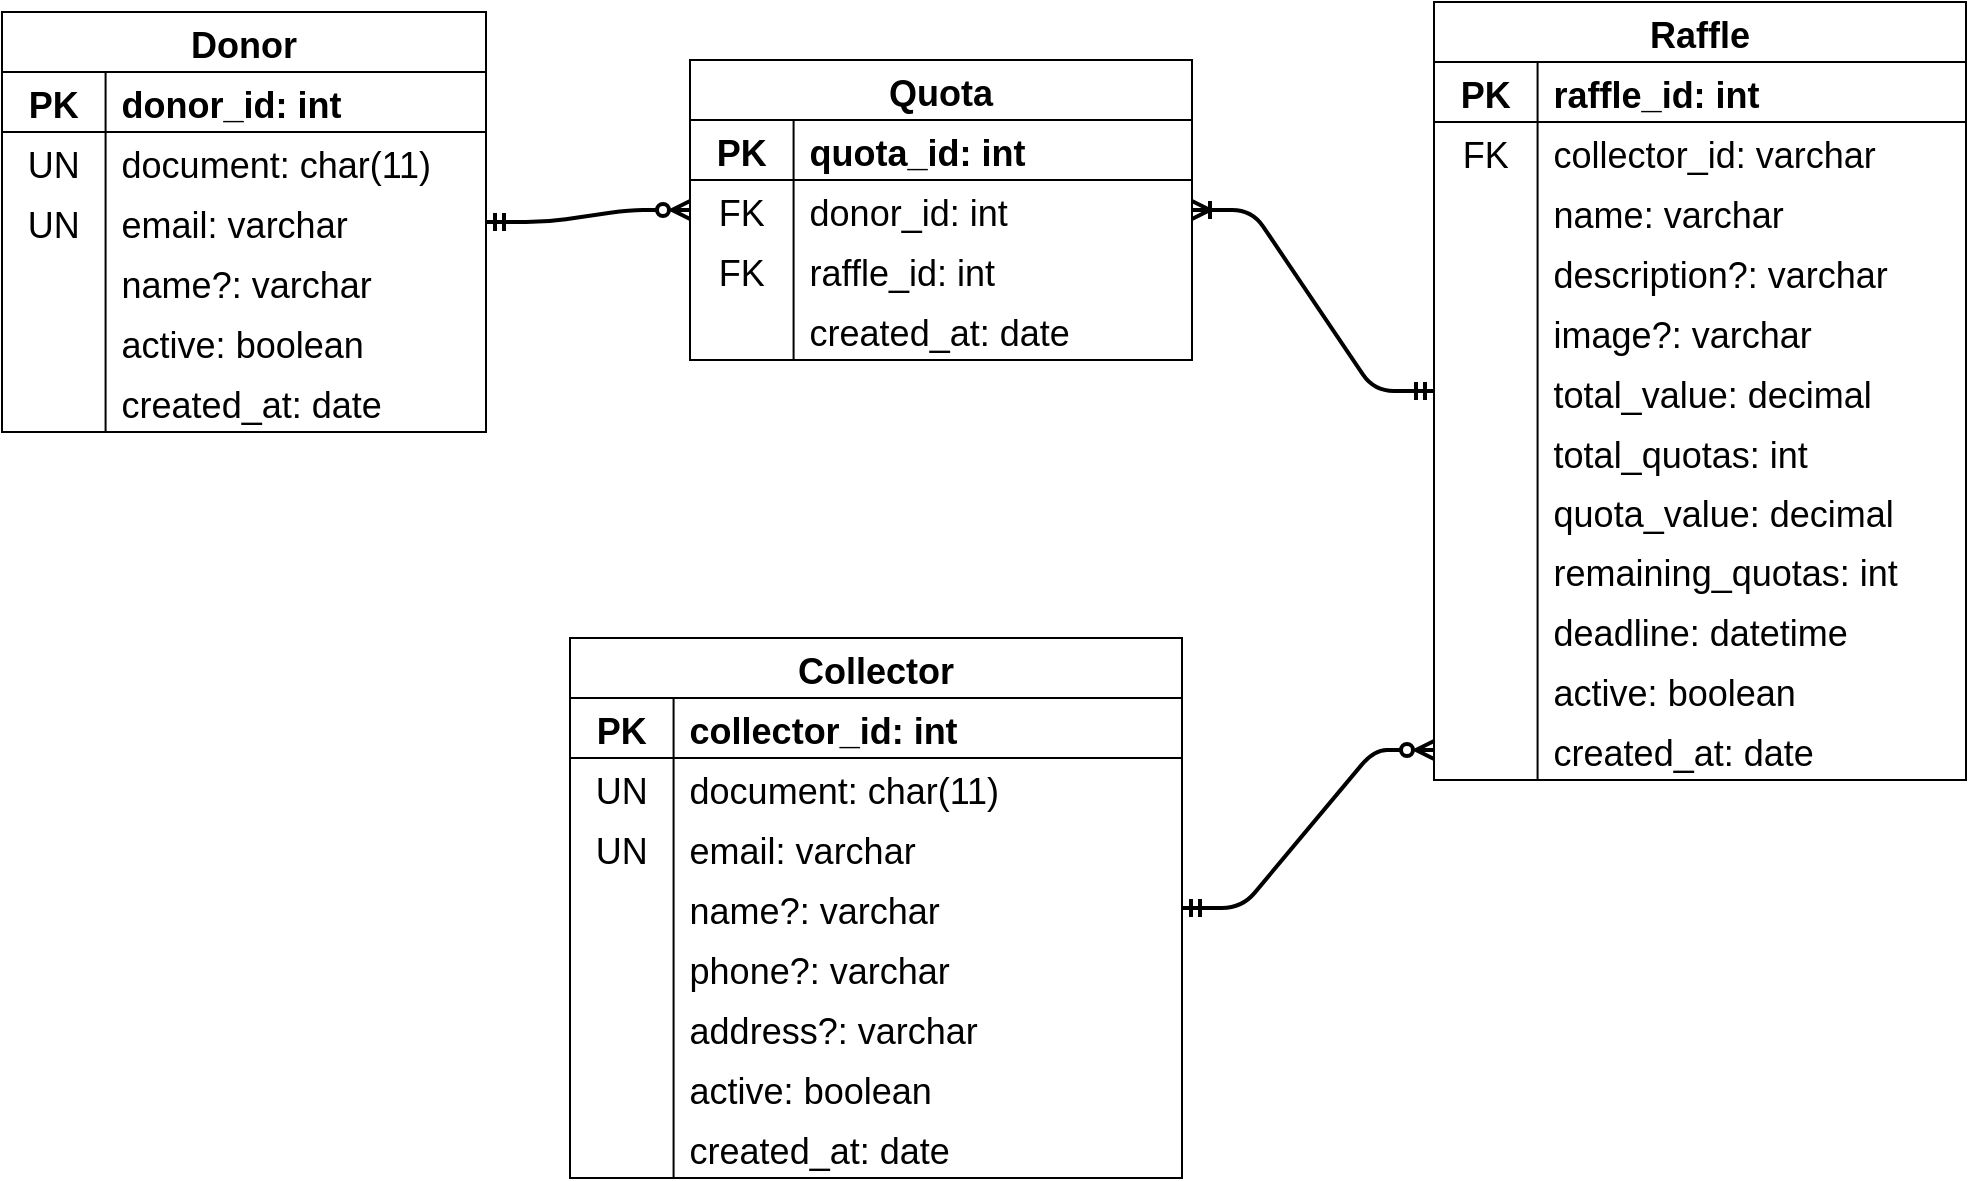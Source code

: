 <mxfile>
    <diagram id="8d5avy87fg3YepA1l6-c" name="Page-1">
        <mxGraphModel dx="707" dy="664" grid="0" gridSize="10" guides="1" tooltips="1" connect="1" arrows="1" fold="1" page="1" pageScale="1" pageWidth="1169" pageHeight="827" math="0" shadow="0">
            <root>
                <mxCell id="0"/>
                <mxCell id="1" parent="0"/>
                <mxCell id="14" value="Donor" style="shape=table;startSize=30;container=1;collapsible=1;childLayout=tableLayout;fixedRows=1;rowLines=0;fontStyle=1;align=center;resizeLast=1;fontSize=18;" parent="1" vertex="1">
                    <mxGeometry x="50" y="149" width="242" height="210" as="geometry"/>
                </mxCell>
                <mxCell id="15" value="" style="shape=tableRow;horizontal=0;startSize=0;swimlaneHead=0;swimlaneBody=0;fillColor=none;collapsible=0;dropTarget=0;points=[[0,0.5],[1,0.5]];portConstraint=eastwest;top=0;left=0;right=0;bottom=1;fontSize=18;" parent="14" vertex="1">
                    <mxGeometry y="30" width="242" height="30" as="geometry"/>
                </mxCell>
                <mxCell id="16" value="PK" style="shape=partialRectangle;connectable=0;fillColor=none;top=0;left=0;bottom=0;right=0;fontStyle=1;overflow=hidden;fontSize=18;" parent="15" vertex="1">
                    <mxGeometry width="51.789" height="30" as="geometry">
                        <mxRectangle width="51.789" height="30" as="alternateBounds"/>
                    </mxGeometry>
                </mxCell>
                <mxCell id="17" value="donor_id: int" style="shape=partialRectangle;connectable=0;fillColor=none;top=0;left=0;bottom=0;right=0;align=left;spacingLeft=6;fontStyle=1;overflow=hidden;fontSize=18;" parent="15" vertex="1">
                    <mxGeometry x="51.789" width="190.211" height="30" as="geometry">
                        <mxRectangle width="190.211" height="30" as="alternateBounds"/>
                    </mxGeometry>
                </mxCell>
                <mxCell id="18" value="" style="shape=tableRow;horizontal=0;startSize=0;swimlaneHead=0;swimlaneBody=0;fillColor=none;collapsible=0;dropTarget=0;points=[[0,0.5],[1,0.5]];portConstraint=eastwest;top=0;left=0;right=0;bottom=0;fontSize=18;" parent="14" vertex="1">
                    <mxGeometry y="60" width="242" height="30" as="geometry"/>
                </mxCell>
                <mxCell id="19" value="UN" style="shape=partialRectangle;connectable=0;fillColor=none;top=0;left=0;bottom=0;right=0;editable=1;overflow=hidden;fontSize=18;" parent="18" vertex="1">
                    <mxGeometry width="51.789" height="30" as="geometry">
                        <mxRectangle width="51.789" height="30" as="alternateBounds"/>
                    </mxGeometry>
                </mxCell>
                <mxCell id="20" value="document: char(11)" style="shape=partialRectangle;connectable=0;fillColor=none;top=0;left=0;bottom=0;right=0;align=left;spacingLeft=6;overflow=hidden;fontSize=18;" parent="18" vertex="1">
                    <mxGeometry x="51.789" width="190.211" height="30" as="geometry">
                        <mxRectangle width="190.211" height="30" as="alternateBounds"/>
                    </mxGeometry>
                </mxCell>
                <mxCell id="24" value="" style="shape=tableRow;horizontal=0;startSize=0;swimlaneHead=0;swimlaneBody=0;fillColor=none;collapsible=0;dropTarget=0;points=[[0,0.5],[1,0.5]];portConstraint=eastwest;top=0;left=0;right=0;bottom=0;fontSize=18;" parent="14" vertex="1">
                    <mxGeometry y="90" width="242" height="30" as="geometry"/>
                </mxCell>
                <mxCell id="25" value="UN" style="shape=partialRectangle;connectable=0;fillColor=none;top=0;left=0;bottom=0;right=0;editable=1;overflow=hidden;fontSize=18;" parent="24" vertex="1">
                    <mxGeometry width="51.789" height="30" as="geometry">
                        <mxRectangle width="51.789" height="30" as="alternateBounds"/>
                    </mxGeometry>
                </mxCell>
                <mxCell id="26" value="email: varchar" style="shape=partialRectangle;connectable=0;fillColor=none;top=0;left=0;bottom=0;right=0;align=left;spacingLeft=6;overflow=hidden;fontSize=18;" parent="24" vertex="1">
                    <mxGeometry x="51.789" width="190.211" height="30" as="geometry">
                        <mxRectangle width="190.211" height="30" as="alternateBounds"/>
                    </mxGeometry>
                </mxCell>
                <mxCell id="21" value="" style="shape=tableRow;horizontal=0;startSize=0;swimlaneHead=0;swimlaneBody=0;fillColor=none;collapsible=0;dropTarget=0;points=[[0,0.5],[1,0.5]];portConstraint=eastwest;top=0;left=0;right=0;bottom=0;fontSize=18;" parent="14" vertex="1">
                    <mxGeometry y="120" width="242" height="30" as="geometry"/>
                </mxCell>
                <mxCell id="22" value="" style="shape=partialRectangle;connectable=0;fillColor=none;top=0;left=0;bottom=0;right=0;editable=1;overflow=hidden;fontSize=18;" parent="21" vertex="1">
                    <mxGeometry width="51.789" height="30" as="geometry">
                        <mxRectangle width="51.789" height="30" as="alternateBounds"/>
                    </mxGeometry>
                </mxCell>
                <mxCell id="23" value="name?: varchar" style="shape=partialRectangle;connectable=0;fillColor=none;top=0;left=0;bottom=0;right=0;align=left;spacingLeft=6;overflow=hidden;fontSize=18;" parent="21" vertex="1">
                    <mxGeometry x="51.789" width="190.211" height="30" as="geometry">
                        <mxRectangle width="190.211" height="30" as="alternateBounds"/>
                    </mxGeometry>
                </mxCell>
                <mxCell id="111" style="shape=tableRow;horizontal=0;startSize=0;swimlaneHead=0;swimlaneBody=0;fillColor=none;collapsible=0;dropTarget=0;points=[[0,0.5],[1,0.5]];portConstraint=eastwest;top=0;left=0;right=0;bottom=0;fontSize=18;" parent="14" vertex="1">
                    <mxGeometry y="150" width="242" height="30" as="geometry"/>
                </mxCell>
                <mxCell id="112" style="shape=partialRectangle;connectable=0;fillColor=none;top=0;left=0;bottom=0;right=0;editable=1;overflow=hidden;fontSize=18;" parent="111" vertex="1">
                    <mxGeometry width="51.789" height="30" as="geometry">
                        <mxRectangle width="51.789" height="30" as="alternateBounds"/>
                    </mxGeometry>
                </mxCell>
                <mxCell id="113" value="active: boolean" style="shape=partialRectangle;connectable=0;fillColor=none;top=0;left=0;bottom=0;right=0;align=left;spacingLeft=6;overflow=hidden;fontSize=18;" parent="111" vertex="1">
                    <mxGeometry x="51.789" width="190.211" height="30" as="geometry">
                        <mxRectangle width="190.211" height="30" as="alternateBounds"/>
                    </mxGeometry>
                </mxCell>
                <mxCell id="27" style="shape=tableRow;horizontal=0;startSize=0;swimlaneHead=0;swimlaneBody=0;fillColor=none;collapsible=0;dropTarget=0;points=[[0,0.5],[1,0.5]];portConstraint=eastwest;top=0;left=0;right=0;bottom=0;fontSize=18;" parent="14" vertex="1">
                    <mxGeometry y="180" width="242" height="30" as="geometry"/>
                </mxCell>
                <mxCell id="28" style="shape=partialRectangle;connectable=0;fillColor=none;top=0;left=0;bottom=0;right=0;editable=1;overflow=hidden;fontSize=18;" parent="27" vertex="1">
                    <mxGeometry width="51.789" height="30" as="geometry">
                        <mxRectangle width="51.789" height="30" as="alternateBounds"/>
                    </mxGeometry>
                </mxCell>
                <mxCell id="29" value="created_at: date" style="shape=partialRectangle;connectable=0;fillColor=none;top=0;left=0;bottom=0;right=0;align=left;spacingLeft=6;overflow=hidden;fontSize=18;" parent="27" vertex="1">
                    <mxGeometry x="51.789" width="190.211" height="30" as="geometry">
                        <mxRectangle width="190.211" height="30" as="alternateBounds"/>
                    </mxGeometry>
                </mxCell>
                <mxCell id="30" value="Raffle" style="shape=table;startSize=30;container=1;collapsible=1;childLayout=tableLayout;fixedRows=1;rowLines=0;fontStyle=1;align=center;resizeLast=1;fontSize=18;" parent="1" vertex="1">
                    <mxGeometry x="766" y="144" width="266" height="389" as="geometry"/>
                </mxCell>
                <mxCell id="31" value="" style="shape=tableRow;horizontal=0;startSize=0;swimlaneHead=0;swimlaneBody=0;fillColor=none;collapsible=0;dropTarget=0;points=[[0,0.5],[1,0.5]];portConstraint=eastwest;top=0;left=0;right=0;bottom=1;fontSize=18;" parent="30" vertex="1">
                    <mxGeometry y="30" width="266" height="30" as="geometry"/>
                </mxCell>
                <mxCell id="32" value="PK" style="shape=partialRectangle;connectable=0;fillColor=none;top=0;left=0;bottom=0;right=0;fontStyle=1;overflow=hidden;fontSize=18;" parent="31" vertex="1">
                    <mxGeometry width="51.789" height="30" as="geometry">
                        <mxRectangle width="51.789" height="30" as="alternateBounds"/>
                    </mxGeometry>
                </mxCell>
                <mxCell id="33" value="raffle_id: int" style="shape=partialRectangle;connectable=0;fillColor=none;top=0;left=0;bottom=0;right=0;align=left;spacingLeft=6;fontStyle=1;overflow=hidden;fontSize=18;" parent="31" vertex="1">
                    <mxGeometry x="51.789" width="214.211" height="30" as="geometry">
                        <mxRectangle width="214.211" height="30" as="alternateBounds"/>
                    </mxGeometry>
                </mxCell>
                <mxCell id="34" value="" style="shape=tableRow;horizontal=0;startSize=0;swimlaneHead=0;swimlaneBody=0;fillColor=none;collapsible=0;dropTarget=0;points=[[0,0.5],[1,0.5]];portConstraint=eastwest;top=0;left=0;right=0;bottom=0;fontSize=18;" parent="30" vertex="1">
                    <mxGeometry y="60" width="266" height="30" as="geometry"/>
                </mxCell>
                <mxCell id="35" value="FK" style="shape=partialRectangle;connectable=0;fillColor=none;top=0;left=0;bottom=0;right=0;editable=1;overflow=hidden;fontSize=18;" parent="34" vertex="1">
                    <mxGeometry width="51.789" height="30" as="geometry">
                        <mxRectangle width="51.789" height="30" as="alternateBounds"/>
                    </mxGeometry>
                </mxCell>
                <mxCell id="36" value="collector_id: varchar " style="shape=partialRectangle;connectable=0;fillColor=none;top=0;left=0;bottom=0;right=0;align=left;spacingLeft=6;overflow=hidden;fontSize=18;" parent="34" vertex="1">
                    <mxGeometry x="51.789" width="214.211" height="30" as="geometry">
                        <mxRectangle width="214.211" height="30" as="alternateBounds"/>
                    </mxGeometry>
                </mxCell>
                <mxCell id="96" style="shape=tableRow;horizontal=0;startSize=0;swimlaneHead=0;swimlaneBody=0;fillColor=none;collapsible=0;dropTarget=0;points=[[0,0.5],[1,0.5]];portConstraint=eastwest;top=0;left=0;right=0;bottom=0;fontSize=18;" parent="30" vertex="1">
                    <mxGeometry y="90" width="266" height="30" as="geometry"/>
                </mxCell>
                <mxCell id="97" style="shape=partialRectangle;connectable=0;fillColor=none;top=0;left=0;bottom=0;right=0;editable=1;overflow=hidden;fontSize=18;" parent="96" vertex="1">
                    <mxGeometry width="51.789" height="30" as="geometry">
                        <mxRectangle width="51.789" height="30" as="alternateBounds"/>
                    </mxGeometry>
                </mxCell>
                <mxCell id="98" value="name: varchar" style="shape=partialRectangle;connectable=0;fillColor=none;top=0;left=0;bottom=0;right=0;align=left;spacingLeft=6;overflow=hidden;fontSize=18;" parent="96" vertex="1">
                    <mxGeometry x="51.789" width="214.211" height="30" as="geometry">
                        <mxRectangle width="214.211" height="30" as="alternateBounds"/>
                    </mxGeometry>
                </mxCell>
                <mxCell id="99" style="shape=tableRow;horizontal=0;startSize=0;swimlaneHead=0;swimlaneBody=0;fillColor=none;collapsible=0;dropTarget=0;points=[[0,0.5],[1,0.5]];portConstraint=eastwest;top=0;left=0;right=0;bottom=0;fontSize=18;" parent="30" vertex="1">
                    <mxGeometry y="120" width="266" height="30" as="geometry"/>
                </mxCell>
                <mxCell id="100" style="shape=partialRectangle;connectable=0;fillColor=none;top=0;left=0;bottom=0;right=0;editable=1;overflow=hidden;fontSize=18;" parent="99" vertex="1">
                    <mxGeometry width="51.789" height="30" as="geometry">
                        <mxRectangle width="51.789" height="30" as="alternateBounds"/>
                    </mxGeometry>
                </mxCell>
                <mxCell id="101" value="description?: varchar" style="shape=partialRectangle;connectable=0;fillColor=none;top=0;left=0;bottom=0;right=0;align=left;spacingLeft=6;overflow=hidden;fontSize=18;" parent="99" vertex="1">
                    <mxGeometry x="51.789" width="214.211" height="30" as="geometry">
                        <mxRectangle width="214.211" height="30" as="alternateBounds"/>
                    </mxGeometry>
                </mxCell>
                <mxCell id="102" style="shape=tableRow;horizontal=0;startSize=0;swimlaneHead=0;swimlaneBody=0;fillColor=none;collapsible=0;dropTarget=0;points=[[0,0.5],[1,0.5]];portConstraint=eastwest;top=0;left=0;right=0;bottom=0;fontSize=18;" parent="30" vertex="1">
                    <mxGeometry y="150" width="266" height="30" as="geometry"/>
                </mxCell>
                <mxCell id="103" style="shape=partialRectangle;connectable=0;fillColor=none;top=0;left=0;bottom=0;right=0;editable=1;overflow=hidden;fontSize=18;" parent="102" vertex="1">
                    <mxGeometry width="51.789" height="30" as="geometry">
                        <mxRectangle width="51.789" height="30" as="alternateBounds"/>
                    </mxGeometry>
                </mxCell>
                <mxCell id="104" value="image?: varchar" style="shape=partialRectangle;connectable=0;fillColor=none;top=0;left=0;bottom=0;right=0;align=left;spacingLeft=6;overflow=hidden;fontSize=18;" parent="102" vertex="1">
                    <mxGeometry x="51.789" width="214.211" height="30" as="geometry">
                        <mxRectangle width="214.211" height="30" as="alternateBounds"/>
                    </mxGeometry>
                </mxCell>
                <mxCell id="37" value="" style="shape=tableRow;horizontal=0;startSize=0;swimlaneHead=0;swimlaneBody=0;fillColor=none;collapsible=0;dropTarget=0;points=[[0,0.5],[1,0.5]];portConstraint=eastwest;top=0;left=0;right=0;bottom=0;fontSize=18;" parent="30" vertex="1">
                    <mxGeometry y="180" width="266" height="30" as="geometry"/>
                </mxCell>
                <mxCell id="38" value="" style="shape=partialRectangle;connectable=0;fillColor=none;top=0;left=0;bottom=0;right=0;editable=1;overflow=hidden;fontSize=18;" parent="37" vertex="1">
                    <mxGeometry width="51.789" height="30" as="geometry">
                        <mxRectangle width="51.789" height="30" as="alternateBounds"/>
                    </mxGeometry>
                </mxCell>
                <mxCell id="39" value="total_value: decimal" style="shape=partialRectangle;connectable=0;fillColor=none;top=0;left=0;bottom=0;right=0;align=left;spacingLeft=6;overflow=hidden;fontSize=18;" parent="37" vertex="1">
                    <mxGeometry x="51.789" width="214.211" height="30" as="geometry">
                        <mxRectangle width="214.211" height="30" as="alternateBounds"/>
                    </mxGeometry>
                </mxCell>
                <mxCell id="40" value="" style="shape=tableRow;horizontal=0;startSize=0;swimlaneHead=0;swimlaneBody=0;fillColor=none;collapsible=0;dropTarget=0;points=[[0,0.5],[1,0.5]];portConstraint=eastwest;top=0;left=0;right=0;bottom=0;fontSize=18;" parent="30" vertex="1">
                    <mxGeometry y="210" width="266" height="30" as="geometry"/>
                </mxCell>
                <mxCell id="41" value="" style="shape=partialRectangle;connectable=0;fillColor=none;top=0;left=0;bottom=0;right=0;editable=1;overflow=hidden;fontSize=18;" parent="40" vertex="1">
                    <mxGeometry width="51.789" height="30" as="geometry">
                        <mxRectangle width="51.789" height="30" as="alternateBounds"/>
                    </mxGeometry>
                </mxCell>
                <mxCell id="42" value="total_quotas: int" style="shape=partialRectangle;connectable=0;fillColor=none;top=0;left=0;bottom=0;right=0;align=left;spacingLeft=6;overflow=hidden;fontSize=18;" parent="40" vertex="1">
                    <mxGeometry x="51.789" width="214.211" height="30" as="geometry">
                        <mxRectangle width="214.211" height="30" as="alternateBounds"/>
                    </mxGeometry>
                </mxCell>
                <mxCell id="43" style="shape=tableRow;horizontal=0;startSize=0;swimlaneHead=0;swimlaneBody=0;fillColor=none;collapsible=0;dropTarget=0;points=[[0,0.5],[1,0.5]];portConstraint=eastwest;top=0;left=0;right=0;bottom=0;fontSize=18;" parent="30" vertex="1">
                    <mxGeometry y="240" width="266" height="29" as="geometry"/>
                </mxCell>
                <mxCell id="44" style="shape=partialRectangle;connectable=0;fillColor=none;top=0;left=0;bottom=0;right=0;editable=1;overflow=hidden;fontSize=18;" parent="43" vertex="1">
                    <mxGeometry width="51.789" height="29" as="geometry">
                        <mxRectangle width="51.789" height="29" as="alternateBounds"/>
                    </mxGeometry>
                </mxCell>
                <mxCell id="45" value="quota_value: decimal" style="shape=partialRectangle;connectable=0;fillColor=none;top=0;left=0;bottom=0;right=0;align=left;spacingLeft=6;overflow=hidden;fontSize=18;" parent="43" vertex="1">
                    <mxGeometry x="51.789" width="214.211" height="29" as="geometry">
                        <mxRectangle width="214.211" height="29" as="alternateBounds"/>
                    </mxGeometry>
                </mxCell>
                <mxCell id="46" style="shape=tableRow;horizontal=0;startSize=0;swimlaneHead=0;swimlaneBody=0;fillColor=none;collapsible=0;dropTarget=0;points=[[0,0.5],[1,0.5]];portConstraint=eastwest;top=0;left=0;right=0;bottom=0;fontSize=18;" parent="30" vertex="1">
                    <mxGeometry y="269" width="266" height="30" as="geometry"/>
                </mxCell>
                <mxCell id="47" style="shape=partialRectangle;connectable=0;fillColor=none;top=0;left=0;bottom=0;right=0;editable=1;overflow=hidden;fontSize=18;" parent="46" vertex="1">
                    <mxGeometry width="51.789" height="30" as="geometry">
                        <mxRectangle width="51.789" height="30" as="alternateBounds"/>
                    </mxGeometry>
                </mxCell>
                <mxCell id="48" value="remaining_quotas: int" style="shape=partialRectangle;connectable=0;fillColor=none;top=0;left=0;bottom=0;right=0;align=left;spacingLeft=6;overflow=hidden;fontSize=18;" parent="46" vertex="1">
                    <mxGeometry x="51.789" width="214.211" height="30" as="geometry">
                        <mxRectangle width="214.211" height="30" as="alternateBounds"/>
                    </mxGeometry>
                </mxCell>
                <mxCell id="49" style="shape=tableRow;horizontal=0;startSize=0;swimlaneHead=0;swimlaneBody=0;fillColor=none;collapsible=0;dropTarget=0;points=[[0,0.5],[1,0.5]];portConstraint=eastwest;top=0;left=0;right=0;bottom=0;fontSize=18;" parent="30" vertex="1">
                    <mxGeometry y="299" width="266" height="30" as="geometry"/>
                </mxCell>
                <mxCell id="50" style="shape=partialRectangle;connectable=0;fillColor=none;top=0;left=0;bottom=0;right=0;editable=1;overflow=hidden;fontSize=18;" parent="49" vertex="1">
                    <mxGeometry width="51.789" height="30" as="geometry">
                        <mxRectangle width="51.789" height="30" as="alternateBounds"/>
                    </mxGeometry>
                </mxCell>
                <mxCell id="51" value="deadline: datetime" style="shape=partialRectangle;connectable=0;fillColor=none;top=0;left=0;bottom=0;right=0;align=left;spacingLeft=6;overflow=hidden;fontSize=18;" parent="49" vertex="1">
                    <mxGeometry x="51.789" width="214.211" height="30" as="geometry">
                        <mxRectangle width="214.211" height="30" as="alternateBounds"/>
                    </mxGeometry>
                </mxCell>
                <mxCell id="117" style="shape=tableRow;horizontal=0;startSize=0;swimlaneHead=0;swimlaneBody=0;fillColor=none;collapsible=0;dropTarget=0;points=[[0,0.5],[1,0.5]];portConstraint=eastwest;top=0;left=0;right=0;bottom=0;fontSize=18;" vertex="1" parent="30">
                    <mxGeometry y="329" width="266" height="30" as="geometry"/>
                </mxCell>
                <mxCell id="118" style="shape=partialRectangle;connectable=0;fillColor=none;top=0;left=0;bottom=0;right=0;editable=1;overflow=hidden;fontSize=18;" vertex="1" parent="117">
                    <mxGeometry width="51.789" height="30" as="geometry">
                        <mxRectangle width="51.789" height="30" as="alternateBounds"/>
                    </mxGeometry>
                </mxCell>
                <mxCell id="119" value="active: boolean" style="shape=partialRectangle;connectable=0;fillColor=none;top=0;left=0;bottom=0;right=0;align=left;spacingLeft=6;overflow=hidden;fontSize=18;" vertex="1" parent="117">
                    <mxGeometry x="51.789" width="214.211" height="30" as="geometry">
                        <mxRectangle width="214.211" height="30" as="alternateBounds"/>
                    </mxGeometry>
                </mxCell>
                <mxCell id="90" style="shape=tableRow;horizontal=0;startSize=0;swimlaneHead=0;swimlaneBody=0;fillColor=none;collapsible=0;dropTarget=0;points=[[0,0.5],[1,0.5]];portConstraint=eastwest;top=0;left=0;right=0;bottom=0;fontSize=18;" parent="30" vertex="1">
                    <mxGeometry y="359" width="266" height="30" as="geometry"/>
                </mxCell>
                <mxCell id="91" style="shape=partialRectangle;connectable=0;fillColor=none;top=0;left=0;bottom=0;right=0;editable=1;overflow=hidden;fontSize=18;" parent="90" vertex="1">
                    <mxGeometry width="51.789" height="30" as="geometry">
                        <mxRectangle width="51.789" height="30" as="alternateBounds"/>
                    </mxGeometry>
                </mxCell>
                <mxCell id="92" value="created_at: date" style="shape=partialRectangle;connectable=0;fillColor=none;top=0;left=0;bottom=0;right=0;align=left;spacingLeft=6;overflow=hidden;fontSize=18;" parent="90" vertex="1">
                    <mxGeometry x="51.789" width="214.211" height="30" as="geometry">
                        <mxRectangle width="214.211" height="30" as="alternateBounds"/>
                    </mxGeometry>
                </mxCell>
                <mxCell id="52" value="Quota" style="shape=table;startSize=30;container=1;collapsible=1;childLayout=tableLayout;fixedRows=1;rowLines=0;fontStyle=1;align=center;resizeLast=1;fontSize=18;" parent="1" vertex="1">
                    <mxGeometry x="394" y="173" width="251" height="150" as="geometry"/>
                </mxCell>
                <mxCell id="53" value="" style="shape=tableRow;horizontal=0;startSize=0;swimlaneHead=0;swimlaneBody=0;fillColor=none;collapsible=0;dropTarget=0;points=[[0,0.5],[1,0.5]];portConstraint=eastwest;top=0;left=0;right=0;bottom=1;fontSize=18;" parent="52" vertex="1">
                    <mxGeometry y="30" width="251" height="30" as="geometry"/>
                </mxCell>
                <mxCell id="54" value="PK" style="shape=partialRectangle;connectable=0;fillColor=none;top=0;left=0;bottom=0;right=0;fontStyle=1;overflow=hidden;fontSize=18;" parent="53" vertex="1">
                    <mxGeometry width="51.789" height="30" as="geometry">
                        <mxRectangle width="51.789" height="30" as="alternateBounds"/>
                    </mxGeometry>
                </mxCell>
                <mxCell id="55" value="quota_id: int" style="shape=partialRectangle;connectable=0;fillColor=none;top=0;left=0;bottom=0;right=0;align=left;spacingLeft=6;fontStyle=1;overflow=hidden;fontSize=18;" parent="53" vertex="1">
                    <mxGeometry x="51.789" width="199.211" height="30" as="geometry">
                        <mxRectangle width="199.211" height="30" as="alternateBounds"/>
                    </mxGeometry>
                </mxCell>
                <mxCell id="56" value="" style="shape=tableRow;horizontal=0;startSize=0;swimlaneHead=0;swimlaneBody=0;fillColor=none;collapsible=0;dropTarget=0;points=[[0,0.5],[1,0.5]];portConstraint=eastwest;top=0;left=0;right=0;bottom=0;fontSize=18;" parent="52" vertex="1">
                    <mxGeometry y="60" width="251" height="30" as="geometry"/>
                </mxCell>
                <mxCell id="57" value="FK" style="shape=partialRectangle;connectable=0;fillColor=none;top=0;left=0;bottom=0;right=0;editable=1;overflow=hidden;fontSize=18;" parent="56" vertex="1">
                    <mxGeometry width="51.789" height="30" as="geometry">
                        <mxRectangle width="51.789" height="30" as="alternateBounds"/>
                    </mxGeometry>
                </mxCell>
                <mxCell id="58" value="donor_id: int " style="shape=partialRectangle;connectable=0;fillColor=none;top=0;left=0;bottom=0;right=0;align=left;spacingLeft=6;overflow=hidden;fontSize=18;" parent="56" vertex="1">
                    <mxGeometry x="51.789" width="199.211" height="30" as="geometry">
                        <mxRectangle width="199.211" height="30" as="alternateBounds"/>
                    </mxGeometry>
                </mxCell>
                <mxCell id="59" value="" style="shape=tableRow;horizontal=0;startSize=0;swimlaneHead=0;swimlaneBody=0;fillColor=none;collapsible=0;dropTarget=0;points=[[0,0.5],[1,0.5]];portConstraint=eastwest;top=0;left=0;right=0;bottom=0;fontSize=18;" parent="52" vertex="1">
                    <mxGeometry y="90" width="251" height="30" as="geometry"/>
                </mxCell>
                <mxCell id="60" value="FK" style="shape=partialRectangle;connectable=0;fillColor=none;top=0;left=0;bottom=0;right=0;editable=1;overflow=hidden;fontSize=18;" parent="59" vertex="1">
                    <mxGeometry width="51.789" height="30" as="geometry">
                        <mxRectangle width="51.789" height="30" as="alternateBounds"/>
                    </mxGeometry>
                </mxCell>
                <mxCell id="61" value="raffle_id: int" style="shape=partialRectangle;connectable=0;fillColor=none;top=0;left=0;bottom=0;right=0;align=left;spacingLeft=6;overflow=hidden;fontSize=18;" parent="59" vertex="1">
                    <mxGeometry x="51.789" width="199.211" height="30" as="geometry">
                        <mxRectangle width="199.211" height="30" as="alternateBounds"/>
                    </mxGeometry>
                </mxCell>
                <mxCell id="71" style="shape=tableRow;horizontal=0;startSize=0;swimlaneHead=0;swimlaneBody=0;fillColor=none;collapsible=0;dropTarget=0;points=[[0,0.5],[1,0.5]];portConstraint=eastwest;top=0;left=0;right=0;bottom=0;fontSize=18;" parent="52" vertex="1">
                    <mxGeometry y="120" width="251" height="30" as="geometry"/>
                </mxCell>
                <mxCell id="72" style="shape=partialRectangle;connectable=0;fillColor=none;top=0;left=0;bottom=0;right=0;editable=1;overflow=hidden;fontSize=18;" parent="71" vertex="1">
                    <mxGeometry width="51.789" height="30" as="geometry">
                        <mxRectangle width="51.789" height="30" as="alternateBounds"/>
                    </mxGeometry>
                </mxCell>
                <mxCell id="73" value="created_at: date" style="shape=partialRectangle;connectable=0;fillColor=none;top=0;left=0;bottom=0;right=0;align=left;spacingLeft=6;overflow=hidden;fontSize=18;" parent="71" vertex="1">
                    <mxGeometry x="51.789" width="199.211" height="30" as="geometry">
                        <mxRectangle width="199.211" height="30" as="alternateBounds"/>
                    </mxGeometry>
                </mxCell>
                <mxCell id="74" value="Collector" style="shape=table;startSize=30;container=1;collapsible=1;childLayout=tableLayout;fixedRows=1;rowLines=0;fontStyle=1;align=center;resizeLast=1;fontSize=18;" parent="1" vertex="1">
                    <mxGeometry x="334" y="462" width="306" height="270" as="geometry"/>
                </mxCell>
                <mxCell id="75" value="" style="shape=tableRow;horizontal=0;startSize=0;swimlaneHead=0;swimlaneBody=0;fillColor=none;collapsible=0;dropTarget=0;points=[[0,0.5],[1,0.5]];portConstraint=eastwest;top=0;left=0;right=0;bottom=1;fontSize=18;" parent="74" vertex="1">
                    <mxGeometry y="30" width="306" height="30" as="geometry"/>
                </mxCell>
                <mxCell id="76" value="PK" style="shape=partialRectangle;connectable=0;fillColor=none;top=0;left=0;bottom=0;right=0;fontStyle=1;overflow=hidden;fontSize=18;" parent="75" vertex="1">
                    <mxGeometry width="51.789" height="30" as="geometry">
                        <mxRectangle width="51.789" height="30" as="alternateBounds"/>
                    </mxGeometry>
                </mxCell>
                <mxCell id="77" value="collector_id: int" style="shape=partialRectangle;connectable=0;fillColor=none;top=0;left=0;bottom=0;right=0;align=left;spacingLeft=6;fontStyle=1;overflow=hidden;fontSize=18;" parent="75" vertex="1">
                    <mxGeometry x="51.789" width="254.211" height="30" as="geometry">
                        <mxRectangle width="254.211" height="30" as="alternateBounds"/>
                    </mxGeometry>
                </mxCell>
                <mxCell id="78" value="" style="shape=tableRow;horizontal=0;startSize=0;swimlaneHead=0;swimlaneBody=0;fillColor=none;collapsible=0;dropTarget=0;points=[[0,0.5],[1,0.5]];portConstraint=eastwest;top=0;left=0;right=0;bottom=0;fontSize=18;" parent="74" vertex="1">
                    <mxGeometry y="60" width="306" height="30" as="geometry"/>
                </mxCell>
                <mxCell id="79" value="UN" style="shape=partialRectangle;connectable=0;fillColor=none;top=0;left=0;bottom=0;right=0;editable=1;overflow=hidden;fontSize=18;" parent="78" vertex="1">
                    <mxGeometry width="51.789" height="30" as="geometry">
                        <mxRectangle width="51.789" height="30" as="alternateBounds"/>
                    </mxGeometry>
                </mxCell>
                <mxCell id="80" value="document: char(11)" style="shape=partialRectangle;connectable=0;fillColor=none;top=0;left=0;bottom=0;right=0;align=left;spacingLeft=6;overflow=hidden;fontSize=18;" parent="78" vertex="1">
                    <mxGeometry x="51.789" width="254.211" height="30" as="geometry">
                        <mxRectangle width="254.211" height="30" as="alternateBounds"/>
                    </mxGeometry>
                </mxCell>
                <mxCell id="81" value="" style="shape=tableRow;horizontal=0;startSize=0;swimlaneHead=0;swimlaneBody=0;fillColor=none;collapsible=0;dropTarget=0;points=[[0,0.5],[1,0.5]];portConstraint=eastwest;top=0;left=0;right=0;bottom=0;fontSize=18;" parent="74" vertex="1">
                    <mxGeometry y="90" width="306" height="30" as="geometry"/>
                </mxCell>
                <mxCell id="82" value="UN" style="shape=partialRectangle;connectable=0;fillColor=none;top=0;left=0;bottom=0;right=0;editable=1;overflow=hidden;fontSize=18;" parent="81" vertex="1">
                    <mxGeometry width="51.789" height="30" as="geometry">
                        <mxRectangle width="51.789" height="30" as="alternateBounds"/>
                    </mxGeometry>
                </mxCell>
                <mxCell id="83" value="email: varchar" style="shape=partialRectangle;connectable=0;fillColor=none;top=0;left=0;bottom=0;right=0;align=left;spacingLeft=6;overflow=hidden;fontSize=18;" parent="81" vertex="1">
                    <mxGeometry x="51.789" width="254.211" height="30" as="geometry">
                        <mxRectangle width="254.211" height="30" as="alternateBounds"/>
                    </mxGeometry>
                </mxCell>
                <mxCell id="84" value="" style="shape=tableRow;horizontal=0;startSize=0;swimlaneHead=0;swimlaneBody=0;fillColor=none;collapsible=0;dropTarget=0;points=[[0,0.5],[1,0.5]];portConstraint=eastwest;top=0;left=0;right=0;bottom=0;fontSize=18;" parent="74" vertex="1">
                    <mxGeometry y="120" width="306" height="30" as="geometry"/>
                </mxCell>
                <mxCell id="85" value="" style="shape=partialRectangle;connectable=0;fillColor=none;top=0;left=0;bottom=0;right=0;editable=1;overflow=hidden;fontSize=18;" parent="84" vertex="1">
                    <mxGeometry width="51.789" height="30" as="geometry">
                        <mxRectangle width="51.789" height="30" as="alternateBounds"/>
                    </mxGeometry>
                </mxCell>
                <mxCell id="86" value="name?: varchar" style="shape=partialRectangle;connectable=0;fillColor=none;top=0;left=0;bottom=0;right=0;align=left;spacingLeft=6;overflow=hidden;fontSize=18;" parent="84" vertex="1">
                    <mxGeometry x="51.789" width="254.211" height="30" as="geometry">
                        <mxRectangle width="254.211" height="30" as="alternateBounds"/>
                    </mxGeometry>
                </mxCell>
                <mxCell id="105" style="shape=tableRow;horizontal=0;startSize=0;swimlaneHead=0;swimlaneBody=0;fillColor=none;collapsible=0;dropTarget=0;points=[[0,0.5],[1,0.5]];portConstraint=eastwest;top=0;left=0;right=0;bottom=0;fontSize=18;" parent="74" vertex="1">
                    <mxGeometry y="150" width="306" height="30" as="geometry"/>
                </mxCell>
                <mxCell id="106" style="shape=partialRectangle;connectable=0;fillColor=none;top=0;left=0;bottom=0;right=0;editable=1;overflow=hidden;fontSize=18;" parent="105" vertex="1">
                    <mxGeometry width="51.789" height="30" as="geometry">
                        <mxRectangle width="51.789" height="30" as="alternateBounds"/>
                    </mxGeometry>
                </mxCell>
                <mxCell id="107" value="phone?: varchar" style="shape=partialRectangle;connectable=0;fillColor=none;top=0;left=0;bottom=0;right=0;align=left;spacingLeft=6;overflow=hidden;fontSize=18;" parent="105" vertex="1">
                    <mxGeometry x="51.789" width="254.211" height="30" as="geometry">
                        <mxRectangle width="254.211" height="30" as="alternateBounds"/>
                    </mxGeometry>
                </mxCell>
                <mxCell id="108" style="shape=tableRow;horizontal=0;startSize=0;swimlaneHead=0;swimlaneBody=0;fillColor=none;collapsible=0;dropTarget=0;points=[[0,0.5],[1,0.5]];portConstraint=eastwest;top=0;left=0;right=0;bottom=0;fontSize=18;" parent="74" vertex="1">
                    <mxGeometry y="180" width="306" height="30" as="geometry"/>
                </mxCell>
                <mxCell id="109" style="shape=partialRectangle;connectable=0;fillColor=none;top=0;left=0;bottom=0;right=0;editable=1;overflow=hidden;fontSize=18;" parent="108" vertex="1">
                    <mxGeometry width="51.789" height="30" as="geometry">
                        <mxRectangle width="51.789" height="30" as="alternateBounds"/>
                    </mxGeometry>
                </mxCell>
                <mxCell id="110" value="address?: varchar" style="shape=partialRectangle;connectable=0;fillColor=none;top=0;left=0;bottom=0;right=0;align=left;spacingLeft=6;overflow=hidden;fontSize=18;" parent="108" vertex="1">
                    <mxGeometry x="51.789" width="254.211" height="30" as="geometry">
                        <mxRectangle width="254.211" height="30" as="alternateBounds"/>
                    </mxGeometry>
                </mxCell>
                <mxCell id="114" style="shape=tableRow;horizontal=0;startSize=0;swimlaneHead=0;swimlaneBody=0;fillColor=none;collapsible=0;dropTarget=0;points=[[0,0.5],[1,0.5]];portConstraint=eastwest;top=0;left=0;right=0;bottom=0;fontSize=18;" parent="74" vertex="1">
                    <mxGeometry y="210" width="306" height="30" as="geometry"/>
                </mxCell>
                <mxCell id="115" style="shape=partialRectangle;connectable=0;fillColor=none;top=0;left=0;bottom=0;right=0;editable=1;overflow=hidden;fontSize=18;" parent="114" vertex="1">
                    <mxGeometry width="51.789" height="30" as="geometry">
                        <mxRectangle width="51.789" height="30" as="alternateBounds"/>
                    </mxGeometry>
                </mxCell>
                <mxCell id="116" value="active: boolean" style="shape=partialRectangle;connectable=0;fillColor=none;top=0;left=0;bottom=0;right=0;align=left;spacingLeft=6;overflow=hidden;fontSize=18;" parent="114" vertex="1">
                    <mxGeometry x="51.789" width="254.211" height="30" as="geometry">
                        <mxRectangle width="254.211" height="30" as="alternateBounds"/>
                    </mxGeometry>
                </mxCell>
                <mxCell id="87" style="shape=tableRow;horizontal=0;startSize=0;swimlaneHead=0;swimlaneBody=0;fillColor=none;collapsible=0;dropTarget=0;points=[[0,0.5],[1,0.5]];portConstraint=eastwest;top=0;left=0;right=0;bottom=0;fontSize=18;" parent="74" vertex="1">
                    <mxGeometry y="240" width="306" height="30" as="geometry"/>
                </mxCell>
                <mxCell id="88" style="shape=partialRectangle;connectable=0;fillColor=none;top=0;left=0;bottom=0;right=0;editable=1;overflow=hidden;fontSize=18;" parent="87" vertex="1">
                    <mxGeometry width="51.789" height="30" as="geometry">
                        <mxRectangle width="51.789" height="30" as="alternateBounds"/>
                    </mxGeometry>
                </mxCell>
                <mxCell id="89" value="created_at: date" style="shape=partialRectangle;connectable=0;fillColor=none;top=0;left=0;bottom=0;right=0;align=left;spacingLeft=6;overflow=hidden;fontSize=18;" parent="87" vertex="1">
                    <mxGeometry x="51.789" width="254.211" height="30" as="geometry">
                        <mxRectangle width="254.211" height="30" as="alternateBounds"/>
                    </mxGeometry>
                </mxCell>
                <mxCell id="93" value="" style="edgeStyle=entityRelationEdgeStyle;fontSize=12;html=1;endArrow=ERzeroToMany;startArrow=ERmandOne;strokeWidth=2;endFill=0;" parent="1" source="14" target="52" edge="1">
                    <mxGeometry width="100" height="100" relative="1" as="geometry">
                        <mxPoint x="298" y="433" as="sourcePoint"/>
                        <mxPoint x="398" y="333" as="targetPoint"/>
                    </mxGeometry>
                </mxCell>
                <mxCell id="94" value="" style="edgeStyle=entityRelationEdgeStyle;fontSize=12;html=1;endArrow=ERoneToMany;startArrow=ERmandOne;strokeWidth=2;" parent="1" source="30" target="52" edge="1">
                    <mxGeometry width="100" height="100" relative="1" as="geometry">
                        <mxPoint x="417" y="439" as="sourcePoint"/>
                        <mxPoint x="517" y="339" as="targetPoint"/>
                    </mxGeometry>
                </mxCell>
                <mxCell id="95" value="" style="edgeStyle=entityRelationEdgeStyle;fontSize=12;html=1;endArrow=ERzeroToMany;startArrow=ERmandOne;strokeWidth=2;entryX=0;entryY=0.5;entryDx=0;entryDy=0;endFill=0;targetPerimeterSpacing=1;" parent="1" source="74" target="90" edge="1">
                    <mxGeometry width="100" height="100" relative="1" as="geometry">
                        <mxPoint x="879" y="541.5" as="sourcePoint"/>
                        <mxPoint x="912" y="437" as="targetPoint"/>
                    </mxGeometry>
                </mxCell>
            </root>
        </mxGraphModel>
    </diagram>
</mxfile>